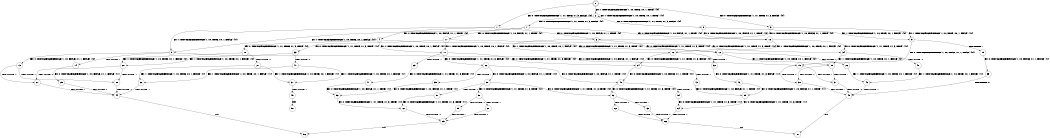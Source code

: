 digraph BCG {
size = "7, 10.5";
center = TRUE;
node [shape = circle];
0 [peripheries = 2];
0 -> 1 [label = "EX !0 !ATOMIC_EXCH_BRANCH (1, +1, TRUE, +1, 3, FALSE) !{0}"];
0 -> 2 [label = "EX !1 !ATOMIC_EXCH_BRANCH (1, +0, TRUE, +0, 1, TRUE) !{0}"];
0 -> 3 [label = "EX !0 !ATOMIC_EXCH_BRANCH (1, +1, TRUE, +1, 3, FALSE) !{0}"];
1 -> 4 [label = "EX !0 !ATOMIC_EXCH_BRANCH (1, +0, FALSE, +1, 1, TRUE) !{0}"];
1 -> 5 [label = "EX !1 !ATOMIC_EXCH_BRANCH (1, +0, TRUE, +0, 1, FALSE) !{0}"];
1 -> 6 [label = "EX !0 !ATOMIC_EXCH_BRANCH (1, +0, FALSE, +1, 1, TRUE) !{0}"];
2 -> 2 [label = "EX !1 !ATOMIC_EXCH_BRANCH (1, +0, TRUE, +0, 1, TRUE) !{0}"];
2 -> 7 [label = "EX !0 !ATOMIC_EXCH_BRANCH (1, +1, TRUE, +1, 3, FALSE) !{0}"];
2 -> 8 [label = "EX !0 !ATOMIC_EXCH_BRANCH (1, +1, TRUE, +1, 3, FALSE) !{0}"];
3 -> 9 [label = "EX !1 !ATOMIC_EXCH_BRANCH (1, +0, TRUE, +0, 1, FALSE) !{0}"];
3 -> 6 [label = "EX !0 !ATOMIC_EXCH_BRANCH (1, +0, FALSE, +1, 1, TRUE) !{0}"];
4 -> 10 [label = "EX !0 !ATOMIC_EXCH_BRANCH (1, +1, TRUE, +1, 3, TRUE) !{0}"];
4 -> 11 [label = "EX !1 !ATOMIC_EXCH_BRANCH (1, +0, TRUE, +0, 1, FALSE) !{0}"];
4 -> 12 [label = "EX !0 !ATOMIC_EXCH_BRANCH (1, +1, TRUE, +1, 3, TRUE) !{0}"];
5 -> 13 [label = "EX !0 !ATOMIC_EXCH_BRANCH (1, +0, FALSE, +1, 1, FALSE) !{0}"];
5 -> 14 [label = "TERMINATE !1"];
5 -> 15 [label = "EX !0 !ATOMIC_EXCH_BRANCH (1, +0, FALSE, +1, 1, FALSE) !{0}"];
6 -> 16 [label = "EX !1 !ATOMIC_EXCH_BRANCH (1, +0, TRUE, +0, 1, FALSE) !{0}"];
6 -> 12 [label = "EX !0 !ATOMIC_EXCH_BRANCH (1, +1, TRUE, +1, 3, TRUE) !{0}"];
7 -> 17 [label = "EX !0 !ATOMIC_EXCH_BRANCH (1, +0, FALSE, +1, 1, TRUE) !{0}"];
7 -> 5 [label = "EX !1 !ATOMIC_EXCH_BRANCH (1, +0, TRUE, +0, 1, FALSE) !{0}"];
7 -> 18 [label = "EX !0 !ATOMIC_EXCH_BRANCH (1, +0, FALSE, +1, 1, TRUE) !{0}"];
8 -> 9 [label = "EX !1 !ATOMIC_EXCH_BRANCH (1, +0, TRUE, +0, 1, FALSE) !{0}"];
8 -> 18 [label = "EX !0 !ATOMIC_EXCH_BRANCH (1, +0, FALSE, +1, 1, TRUE) !{0}"];
9 -> 19 [label = "TERMINATE !1"];
9 -> 15 [label = "EX !0 !ATOMIC_EXCH_BRANCH (1, +0, FALSE, +1, 1, FALSE) !{0}"];
10 -> 20 [label = "EX !1 !ATOMIC_EXCH_BRANCH (1, +0, TRUE, +0, 1, FALSE) !{0}"];
10 -> 21 [label = "TERMINATE !0"];
11 -> 22 [label = "EX !0 !ATOMIC_EXCH_BRANCH (1, +1, TRUE, +1, 3, FALSE) !{0}"];
11 -> 23 [label = "TERMINATE !1"];
11 -> 24 [label = "EX !0 !ATOMIC_EXCH_BRANCH (1, +1, TRUE, +1, 3, FALSE) !{0}"];
12 -> 25 [label = "EX !1 !ATOMIC_EXCH_BRANCH (1, +0, TRUE, +0, 1, FALSE) !{0}"];
12 -> 26 [label = "TERMINATE !0"];
13 -> 27 [label = "TERMINATE !0"];
13 -> 28 [label = "TERMINATE !1"];
14 -> 29 [label = "EX !0 !ATOMIC_EXCH_BRANCH (1, +0, FALSE, +1, 1, FALSE) !{1}"];
15 -> 30 [label = "TERMINATE !0"];
15 -> 31 [label = "TERMINATE !1"];
16 -> 32 [label = "TERMINATE !1"];
16 -> 24 [label = "EX !0 !ATOMIC_EXCH_BRANCH (1, +1, TRUE, +1, 3, FALSE) !{0}"];
17 -> 33 [label = "EX !0 !ATOMIC_EXCH_BRANCH (1, +1, TRUE, +1, 3, TRUE) !{0}"];
17 -> 11 [label = "EX !1 !ATOMIC_EXCH_BRANCH (1, +0, TRUE, +0, 1, FALSE) !{0}"];
17 -> 34 [label = "EX !0 !ATOMIC_EXCH_BRANCH (1, +1, TRUE, +1, 3, TRUE) !{0}"];
18 -> 16 [label = "EX !1 !ATOMIC_EXCH_BRANCH (1, +0, TRUE, +0, 1, FALSE) !{0}"];
18 -> 34 [label = "EX !0 !ATOMIC_EXCH_BRANCH (1, +1, TRUE, +1, 3, TRUE) !{0}"];
19 -> 35 [label = "EX !0 !ATOMIC_EXCH_BRANCH (1, +0, FALSE, +1, 1, FALSE) !{1}"];
20 -> 27 [label = "TERMINATE !0"];
20 -> 28 [label = "TERMINATE !1"];
21 -> 36 [label = "EX !1 !ATOMIC_EXCH_BRANCH (1, +0, TRUE, +0, 1, FALSE) !{1}"];
21 -> 37 [label = "EX !1 !ATOMIC_EXCH_BRANCH (1, +0, TRUE, +0, 1, FALSE) !{1}"];
22 -> 38 [label = "EX !0 !ATOMIC_EXCH_BRANCH (1, +0, FALSE, +1, 1, TRUE) !{0}"];
22 -> 39 [label = "TERMINATE !1"];
22 -> 40 [label = "EX !0 !ATOMIC_EXCH_BRANCH (1, +0, FALSE, +1, 1, TRUE) !{0}"];
23 -> 41 [label = "EX !0 !ATOMIC_EXCH_BRANCH (1, +1, TRUE, +1, 3, FALSE) !{1}"];
24 -> 42 [label = "TERMINATE !1"];
24 -> 40 [label = "EX !0 !ATOMIC_EXCH_BRANCH (1, +0, FALSE, +1, 1, TRUE) !{0}"];
25 -> 30 [label = "TERMINATE !0"];
25 -> 31 [label = "TERMINATE !1"];
26 -> 43 [label = "EX !1 !ATOMIC_EXCH_BRANCH (1, +0, TRUE, +0, 1, FALSE) !{1}"];
27 -> 44 [label = "TERMINATE !1"];
28 -> 44 [label = "TERMINATE !0"];
29 -> 44 [label = "TERMINATE !0"];
30 -> 45 [label = "TERMINATE !1"];
31 -> 45 [label = "TERMINATE !0"];
32 -> 46 [label = "EX !0 !ATOMIC_EXCH_BRANCH (1, +1, TRUE, +1, 3, FALSE) !{1}"];
33 -> 20 [label = "EX !1 !ATOMIC_EXCH_BRANCH (1, +0, TRUE, +0, 1, FALSE) !{0}"];
33 -> 47 [label = "TERMINATE !0"];
34 -> 25 [label = "EX !1 !ATOMIC_EXCH_BRANCH (1, +0, TRUE, +0, 1, FALSE) !{0}"];
34 -> 48 [label = "TERMINATE !0"];
35 -> 45 [label = "TERMINATE !0"];
36 -> 44 [label = "TERMINATE !1"];
37 -> 49 [label = "TERMINATE !1"];
38 -> 50 [label = "EX !0 !ATOMIC_EXCH_BRANCH (1, +1, TRUE, +1, 3, TRUE) !{0}"];
38 -> 51 [label = "TERMINATE !1"];
38 -> 52 [label = "EX !0 !ATOMIC_EXCH_BRANCH (1, +1, TRUE, +1, 3, TRUE) !{0}"];
39 -> 53 [label = "EX !0 !ATOMIC_EXCH_BRANCH (1, +0, FALSE, +1, 1, TRUE) !{1}"];
40 -> 54 [label = "TERMINATE !1"];
40 -> 52 [label = "EX !0 !ATOMIC_EXCH_BRANCH (1, +1, TRUE, +1, 3, TRUE) !{0}"];
41 -> 53 [label = "EX !0 !ATOMIC_EXCH_BRANCH (1, +0, FALSE, +1, 1, TRUE) !{1}"];
42 -> 55 [label = "EX !0 !ATOMIC_EXCH_BRANCH (1, +0, FALSE, +1, 1, TRUE) !{1}"];
43 -> 45 [label = "TERMINATE !1"];
44 -> 56 [label = "exit"];
45 -> 57 [label = "exit"];
46 -> 55 [label = "EX !0 !ATOMIC_EXCH_BRANCH (1, +0, FALSE, +1, 1, TRUE) !{1}"];
47 -> 36 [label = "EX !1 !ATOMIC_EXCH_BRANCH (1, +0, TRUE, +0, 1, FALSE) !{1}"];
47 -> 37 [label = "EX !1 !ATOMIC_EXCH_BRANCH (1, +0, TRUE, +0, 1, FALSE) !{1}"];
48 -> 43 [label = "EX !1 !ATOMIC_EXCH_BRANCH (1, +0, TRUE, +0, 1, FALSE) !{1}"];
49 -> 58 [label = "exit"];
50 -> 59 [label = "TERMINATE !0"];
50 -> 60 [label = "TERMINATE !1"];
51 -> 61 [label = "EX !0 !ATOMIC_EXCH_BRANCH (1, +1, TRUE, +1, 3, TRUE) !{1}"];
52 -> 62 [label = "TERMINATE !0"];
52 -> 63 [label = "TERMINATE !1"];
53 -> 61 [label = "EX !0 !ATOMIC_EXCH_BRANCH (1, +1, TRUE, +1, 3, TRUE) !{1}"];
54 -> 64 [label = "EX !0 !ATOMIC_EXCH_BRANCH (1, +1, TRUE, +1, 3, TRUE) !{1}"];
55 -> 64 [label = "EX !0 !ATOMIC_EXCH_BRANCH (1, +1, TRUE, +1, 3, TRUE) !{1}"];
59 -> 65 [label = "TERMINATE !1"];
60 -> 65 [label = "TERMINATE !0"];
61 -> 65 [label = "TERMINATE !0"];
62 -> 66 [label = "TERMINATE !1"];
63 -> 66 [label = "TERMINATE !0"];
64 -> 66 [label = "TERMINATE !0"];
65 -> 56 [label = "exit"];
66 -> 57 [label = "exit"];
}
